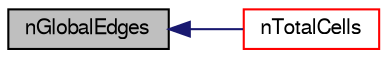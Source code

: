 digraph "nGlobalEdges"
{
  bgcolor="transparent";
  edge [fontname="FreeSans",fontsize="10",labelfontname="FreeSans",labelfontsize="10"];
  node [fontname="FreeSans",fontsize="10",shape=record];
  rankdir="LR";
  Node1577 [label="nGlobalEdges",height=0.2,width=0.4,color="black", fillcolor="grey75", style="filled", fontcolor="black"];
  Node1577 -> Node1578 [dir="back",color="midnightblue",fontsize="10",style="solid",fontname="FreeSans"];
  Node1578 [label="nTotalCells",height=0.2,width=0.4,color="red",URL="$a27334.html#af5f312e4d0bc5cbcc088e7c247d3a97a",tooltip="Return total number of cells in decomposed mesh. "];
}
